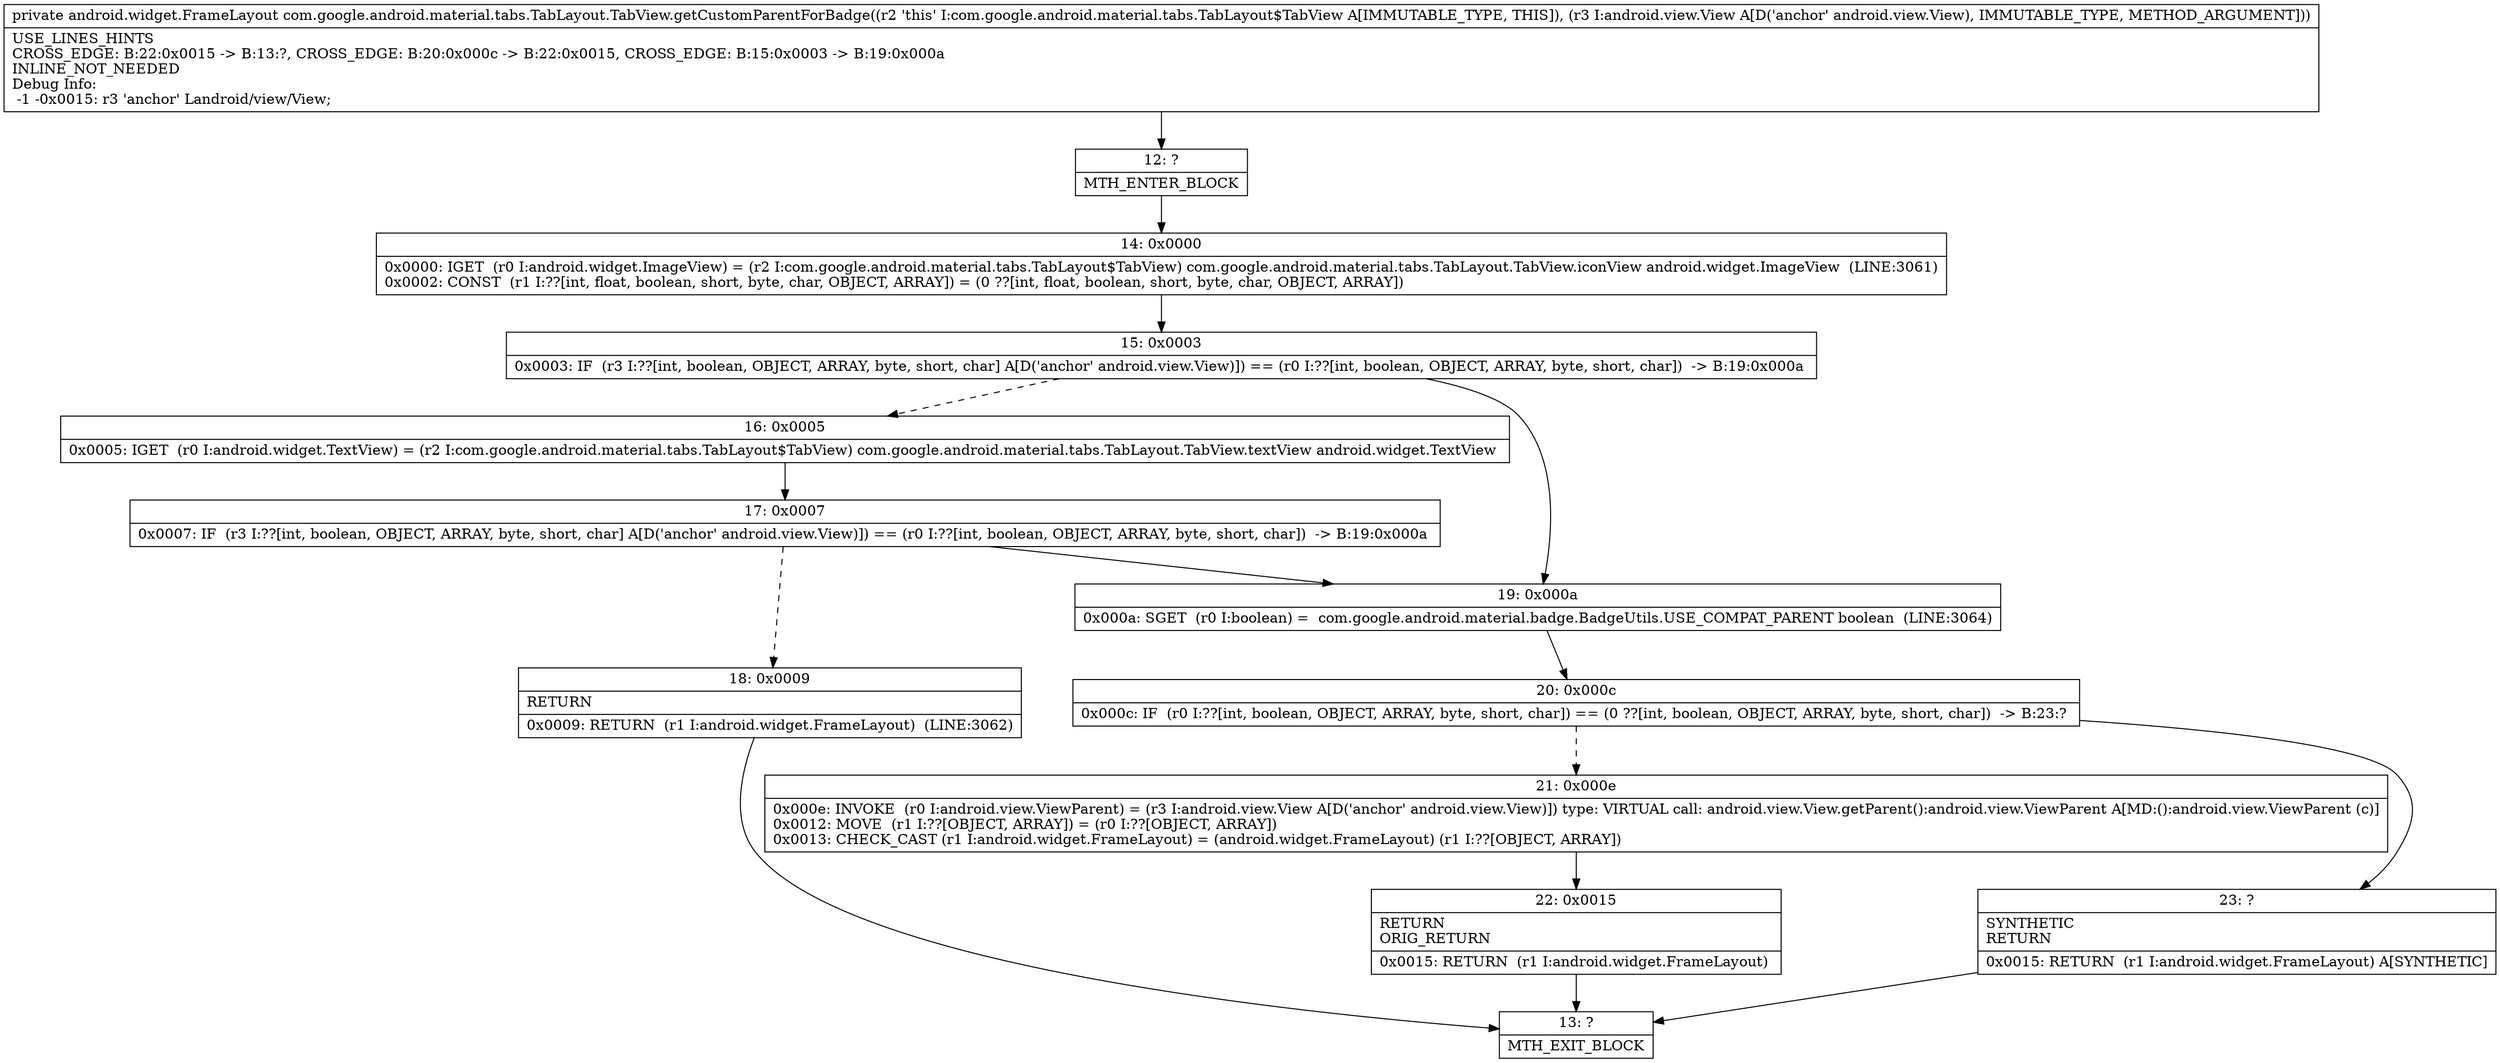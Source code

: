 digraph "CFG forcom.google.android.material.tabs.TabLayout.TabView.getCustomParentForBadge(Landroid\/view\/View;)Landroid\/widget\/FrameLayout;" {
Node_12 [shape=record,label="{12\:\ ?|MTH_ENTER_BLOCK\l}"];
Node_14 [shape=record,label="{14\:\ 0x0000|0x0000: IGET  (r0 I:android.widget.ImageView) = (r2 I:com.google.android.material.tabs.TabLayout$TabView) com.google.android.material.tabs.TabLayout.TabView.iconView android.widget.ImageView  (LINE:3061)\l0x0002: CONST  (r1 I:??[int, float, boolean, short, byte, char, OBJECT, ARRAY]) = (0 ??[int, float, boolean, short, byte, char, OBJECT, ARRAY]) \l}"];
Node_15 [shape=record,label="{15\:\ 0x0003|0x0003: IF  (r3 I:??[int, boolean, OBJECT, ARRAY, byte, short, char] A[D('anchor' android.view.View)]) == (r0 I:??[int, boolean, OBJECT, ARRAY, byte, short, char])  \-\> B:19:0x000a \l}"];
Node_16 [shape=record,label="{16\:\ 0x0005|0x0005: IGET  (r0 I:android.widget.TextView) = (r2 I:com.google.android.material.tabs.TabLayout$TabView) com.google.android.material.tabs.TabLayout.TabView.textView android.widget.TextView \l}"];
Node_17 [shape=record,label="{17\:\ 0x0007|0x0007: IF  (r3 I:??[int, boolean, OBJECT, ARRAY, byte, short, char] A[D('anchor' android.view.View)]) == (r0 I:??[int, boolean, OBJECT, ARRAY, byte, short, char])  \-\> B:19:0x000a \l}"];
Node_18 [shape=record,label="{18\:\ 0x0009|RETURN\l|0x0009: RETURN  (r1 I:android.widget.FrameLayout)  (LINE:3062)\l}"];
Node_13 [shape=record,label="{13\:\ ?|MTH_EXIT_BLOCK\l}"];
Node_19 [shape=record,label="{19\:\ 0x000a|0x000a: SGET  (r0 I:boolean) =  com.google.android.material.badge.BadgeUtils.USE_COMPAT_PARENT boolean  (LINE:3064)\l}"];
Node_20 [shape=record,label="{20\:\ 0x000c|0x000c: IF  (r0 I:??[int, boolean, OBJECT, ARRAY, byte, short, char]) == (0 ??[int, boolean, OBJECT, ARRAY, byte, short, char])  \-\> B:23:? \l}"];
Node_21 [shape=record,label="{21\:\ 0x000e|0x000e: INVOKE  (r0 I:android.view.ViewParent) = (r3 I:android.view.View A[D('anchor' android.view.View)]) type: VIRTUAL call: android.view.View.getParent():android.view.ViewParent A[MD:():android.view.ViewParent (c)]\l0x0012: MOVE  (r1 I:??[OBJECT, ARRAY]) = (r0 I:??[OBJECT, ARRAY]) \l0x0013: CHECK_CAST (r1 I:android.widget.FrameLayout) = (android.widget.FrameLayout) (r1 I:??[OBJECT, ARRAY]) \l}"];
Node_22 [shape=record,label="{22\:\ 0x0015|RETURN\lORIG_RETURN\l|0x0015: RETURN  (r1 I:android.widget.FrameLayout) \l}"];
Node_23 [shape=record,label="{23\:\ ?|SYNTHETIC\lRETURN\l|0x0015: RETURN  (r1 I:android.widget.FrameLayout) A[SYNTHETIC]\l}"];
MethodNode[shape=record,label="{private android.widget.FrameLayout com.google.android.material.tabs.TabLayout.TabView.getCustomParentForBadge((r2 'this' I:com.google.android.material.tabs.TabLayout$TabView A[IMMUTABLE_TYPE, THIS]), (r3 I:android.view.View A[D('anchor' android.view.View), IMMUTABLE_TYPE, METHOD_ARGUMENT]))  | USE_LINES_HINTS\lCROSS_EDGE: B:22:0x0015 \-\> B:13:?, CROSS_EDGE: B:20:0x000c \-\> B:22:0x0015, CROSS_EDGE: B:15:0x0003 \-\> B:19:0x000a\lINLINE_NOT_NEEDED\lDebug Info:\l  \-1 \-0x0015: r3 'anchor' Landroid\/view\/View;\l}"];
MethodNode -> Node_12;Node_12 -> Node_14;
Node_14 -> Node_15;
Node_15 -> Node_16[style=dashed];
Node_15 -> Node_19;
Node_16 -> Node_17;
Node_17 -> Node_18[style=dashed];
Node_17 -> Node_19;
Node_18 -> Node_13;
Node_19 -> Node_20;
Node_20 -> Node_21[style=dashed];
Node_20 -> Node_23;
Node_21 -> Node_22;
Node_22 -> Node_13;
Node_23 -> Node_13;
}

